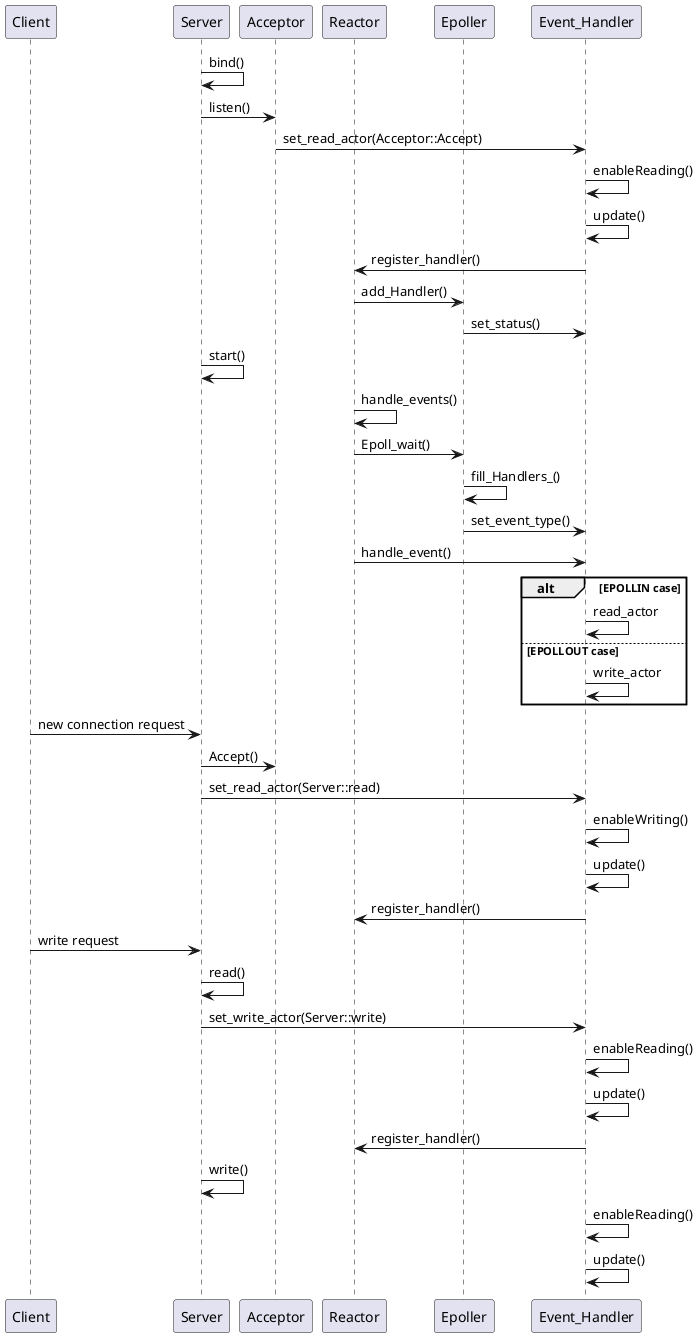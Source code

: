 @startuml epoller_sequence_diagram
participant Client
participant Server
participant Acceptor
participant Reactor
participant Epoller
participant Event_Handler
Server -> Server: bind()
Server -> Acceptor: listen()
Acceptor -> Event_Handler: set_read_actor(Acceptor::Accept)
Event_Handler -> Event_Handler: enableReading()
Event_Handler -> Event_Handler: update()
Event_Handler -> Reactor: register_handler()
Reactor -> Epoller: add_Handler()
Epoller -> Event_Handler: set_status()
Server -> Server: start()
Reactor -> Reactor: handle_events()
Reactor -> Epoller: Epoll_wait()
Epoller -> Epoller: fill_Handlers_()
Epoller -> Event_Handler: set_event_type()
Reactor -> Event_Handler: handle_event()
alt EPOLLIN case
    Event_Handler -> Event_Handler: read_actor
else EPOLLOUT case 
    Event_Handler -> Event_Handler: write_actor
end
Client -> Server: new connection request
Server -> Acceptor: Accept()
Server -> Event_Handler: set_read_actor(Server::read)
Event_Handler -> Event_Handler: enableWriting()
Event_Handler -> Event_Handler: update()
Event_Handler -> Reactor: register_handler()
Client -> Server: write request
Server -> Server: read()
Server -> Event_Handler: set_write_actor(Server::write)
Event_Handler -> Event_Handler: enableReading()
Event_Handler -> Event_Handler: update()
Event_Handler -> Reactor: register_handler()
Server -> Server: write()
Event_Handler -> Event_Handler: enableReading()
Event_Handler -> Event_Handler: update()

@enduml